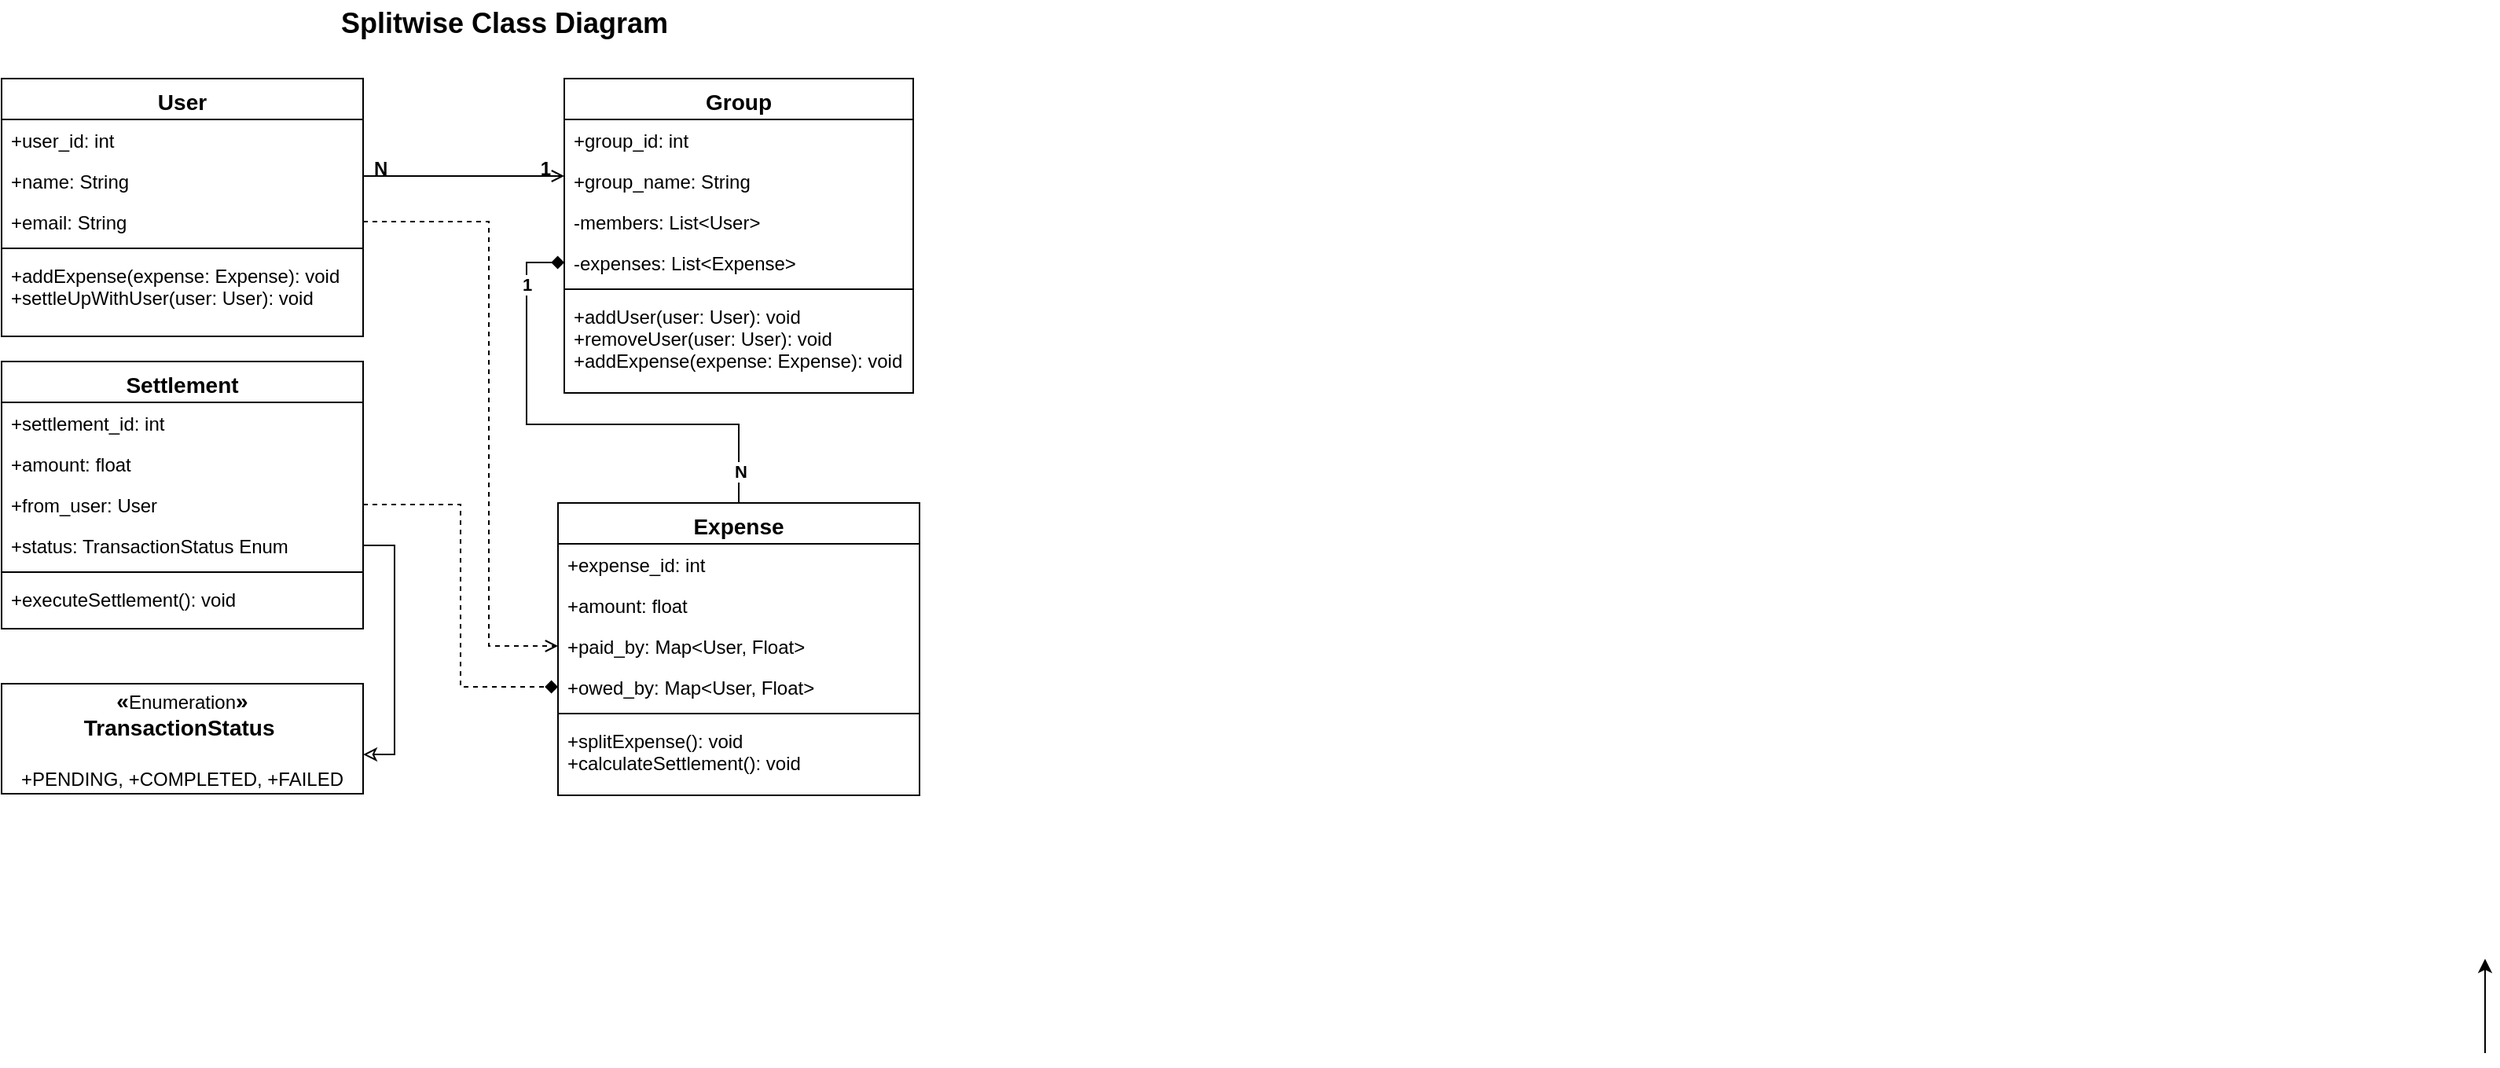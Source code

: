 <mxfile version="24.7.7">
  <diagram id="C5RBs43oDa-KdzZeNtuy" name="Page-1">
    <mxGraphModel dx="1032" dy="589" grid="1" gridSize="10" guides="1" tooltips="1" connect="1" arrows="1" fold="1" page="1" pageScale="1" pageWidth="827" pageHeight="1169" math="0" shadow="0">
      <root>
        <mxCell id="WIyWlLk6GJQsqaUBKTNV-0" />
        <mxCell id="WIyWlLk6GJQsqaUBKTNV-1" parent="WIyWlLk6GJQsqaUBKTNV-0" />
        <mxCell id="zkfFHV4jXpPFQw0GAbJ--0" value="User" style="swimlane;fontStyle=1;align=center;verticalAlign=top;childLayout=stackLayout;horizontal=1;startSize=26;horizontalStack=0;resizeParent=1;resizeLast=0;collapsible=1;marginBottom=0;rounded=0;shadow=0;strokeWidth=1;fontSize=14;" parent="WIyWlLk6GJQsqaUBKTNV-1" vertex="1">
          <mxGeometry x="150" y="90" width="230" height="164" as="geometry">
            <mxRectangle x="230" y="140" width="160" height="26" as="alternateBounds" />
          </mxGeometry>
        </mxCell>
        <mxCell id="zkfFHV4jXpPFQw0GAbJ--1" value="+user_id: int" style="text;align=left;verticalAlign=top;spacingLeft=4;spacingRight=4;overflow=hidden;rotatable=0;points=[[0,0.5],[1,0.5]];portConstraint=eastwest;" parent="zkfFHV4jXpPFQw0GAbJ--0" vertex="1">
          <mxGeometry y="26" width="230" height="26" as="geometry" />
        </mxCell>
        <mxCell id="zkfFHV4jXpPFQw0GAbJ--2" value="+name: String" style="text;align=left;verticalAlign=top;spacingLeft=4;spacingRight=4;overflow=hidden;rotatable=0;points=[[0,0.5],[1,0.5]];portConstraint=eastwest;rounded=0;shadow=0;html=0;" parent="zkfFHV4jXpPFQw0GAbJ--0" vertex="1">
          <mxGeometry y="52" width="230" height="26" as="geometry" />
        </mxCell>
        <mxCell id="zkfFHV4jXpPFQw0GAbJ--3" value="+email: String" style="text;align=left;verticalAlign=top;spacingLeft=4;spacingRight=4;overflow=hidden;rotatable=0;points=[[0,0.5],[1,0.5]];portConstraint=eastwest;rounded=0;shadow=0;html=0;" parent="zkfFHV4jXpPFQw0GAbJ--0" vertex="1">
          <mxGeometry y="78" width="230" height="26" as="geometry" />
        </mxCell>
        <mxCell id="zkfFHV4jXpPFQw0GAbJ--4" value="" style="line;html=1;strokeWidth=1;align=left;verticalAlign=middle;spacingTop=-1;spacingLeft=3;spacingRight=3;rotatable=0;labelPosition=right;points=[];portConstraint=eastwest;" parent="zkfFHV4jXpPFQw0GAbJ--0" vertex="1">
          <mxGeometry y="104" width="230" height="8" as="geometry" />
        </mxCell>
        <mxCell id="4QxfLaaTbrpDECnel7mo-0" value="+addExpense(expense: Expense): void&#xa;+settleUpWithUser(user: User): void&#xa;" style="text;align=left;verticalAlign=top;spacingLeft=4;spacingRight=4;overflow=hidden;rotatable=0;points=[[0,0.5],[1,0.5]];portConstraint=eastwest;rounded=0;shadow=0;html=0;" parent="zkfFHV4jXpPFQw0GAbJ--0" vertex="1">
          <mxGeometry y="112" width="230" height="48" as="geometry" />
        </mxCell>
        <mxCell id="zkfFHV4jXpPFQw0GAbJ--17" value="Group" style="swimlane;fontStyle=1;align=center;verticalAlign=top;childLayout=stackLayout;horizontal=1;startSize=26;horizontalStack=0;resizeParent=1;resizeLast=0;collapsible=1;marginBottom=0;rounded=0;shadow=0;strokeWidth=1;fontSize=14;" parent="WIyWlLk6GJQsqaUBKTNV-1" vertex="1">
          <mxGeometry x="508" y="90" width="222" height="200" as="geometry">
            <mxRectangle x="550" y="140" width="160" height="26" as="alternateBounds" />
          </mxGeometry>
        </mxCell>
        <mxCell id="zkfFHV4jXpPFQw0GAbJ--18" value="+group_id: int" style="text;align=left;verticalAlign=top;spacingLeft=4;spacingRight=4;overflow=hidden;rotatable=0;points=[[0,0.5],[1,0.5]];portConstraint=eastwest;" parent="zkfFHV4jXpPFQw0GAbJ--17" vertex="1">
          <mxGeometry y="26" width="222" height="26" as="geometry" />
        </mxCell>
        <mxCell id="zkfFHV4jXpPFQw0GAbJ--19" value="+group_name: String" style="text;align=left;verticalAlign=top;spacingLeft=4;spacingRight=4;overflow=hidden;rotatable=0;points=[[0,0.5],[1,0.5]];portConstraint=eastwest;rounded=0;shadow=0;html=0;" parent="zkfFHV4jXpPFQw0GAbJ--17" vertex="1">
          <mxGeometry y="52" width="222" height="26" as="geometry" />
        </mxCell>
        <mxCell id="zkfFHV4jXpPFQw0GAbJ--20" value="-members: List&lt;User&gt;" style="text;align=left;verticalAlign=top;spacingLeft=4;spacingRight=4;overflow=hidden;rotatable=0;points=[[0,0.5],[1,0.5]];portConstraint=eastwest;rounded=0;shadow=0;html=0;" parent="zkfFHV4jXpPFQw0GAbJ--17" vertex="1">
          <mxGeometry y="78" width="222" height="26" as="geometry" />
        </mxCell>
        <mxCell id="zkfFHV4jXpPFQw0GAbJ--21" value="-expenses: List&lt;Expense&gt;" style="text;align=left;verticalAlign=top;spacingLeft=4;spacingRight=4;overflow=hidden;rotatable=0;points=[[0,0.5],[1,0.5]];portConstraint=eastwest;rounded=0;shadow=0;html=0;" parent="zkfFHV4jXpPFQw0GAbJ--17" vertex="1">
          <mxGeometry y="104" width="222" height="26" as="geometry" />
        </mxCell>
        <mxCell id="zkfFHV4jXpPFQw0GAbJ--23" value="" style="line;html=1;strokeWidth=1;align=left;verticalAlign=middle;spacingTop=-1;spacingLeft=3;spacingRight=3;rotatable=0;labelPosition=right;points=[];portConstraint=eastwest;" parent="zkfFHV4jXpPFQw0GAbJ--17" vertex="1">
          <mxGeometry y="130" width="222" height="8" as="geometry" />
        </mxCell>
        <mxCell id="zkfFHV4jXpPFQw0GAbJ--24" value="+addUser(user: User): void&#xa;+removeUser(user: User): void&#xa;+addExpense(expense: Expense): void&#xa;" style="text;align=left;verticalAlign=top;spacingLeft=4;spacingRight=4;overflow=hidden;rotatable=0;points=[[0,0.5],[1,0.5]];portConstraint=eastwest;" parent="zkfFHV4jXpPFQw0GAbJ--17" vertex="1">
          <mxGeometry y="138" width="222" height="62" as="geometry" />
        </mxCell>
        <mxCell id="zkfFHV4jXpPFQw0GAbJ--26" value="" style="endArrow=open;shadow=0;strokeWidth=1;rounded=0;curved=0;endFill=1;edgeStyle=elbowEdgeStyle;elbow=vertical;" parent="WIyWlLk6GJQsqaUBKTNV-1" edge="1">
          <mxGeometry x="0.5" y="41" relative="1" as="geometry">
            <mxPoint x="380" y="152" as="sourcePoint" />
            <mxPoint x="508" y="152" as="targetPoint" />
            <mxPoint x="-40" y="32" as="offset" />
          </mxGeometry>
        </mxCell>
        <mxCell id="zkfFHV4jXpPFQw0GAbJ--27" value="N" style="resizable=0;align=left;verticalAlign=bottom;labelBackgroundColor=none;fontSize=12;fontStyle=1" parent="zkfFHV4jXpPFQw0GAbJ--26" connectable="0" vertex="1">
          <mxGeometry x="-1" relative="1" as="geometry">
            <mxPoint x="5" y="4" as="offset" />
          </mxGeometry>
        </mxCell>
        <mxCell id="zkfFHV4jXpPFQw0GAbJ--28" value="1" style="resizable=0;align=right;verticalAlign=bottom;labelBackgroundColor=none;fontSize=12;fontStyle=1" parent="zkfFHV4jXpPFQw0GAbJ--26" connectable="0" vertex="1">
          <mxGeometry x="1" relative="1" as="geometry">
            <mxPoint x="-7" y="4" as="offset" />
          </mxGeometry>
        </mxCell>
        <mxCell id="QZ6H60kgv1B2hZU6P9Q9-3" style="edgeStyle=orthogonalEdgeStyle;rounded=0;orthogonalLoop=1;jettySize=auto;html=1;" edge="1" parent="WIyWlLk6GJQsqaUBKTNV-1">
          <mxGeometry relative="1" as="geometry">
            <mxPoint x="1730" y="650" as="targetPoint" />
            <mxPoint x="1730" y="710" as="sourcePoint" />
          </mxGeometry>
        </mxCell>
        <mxCell id="4QxfLaaTbrpDECnel7mo-1" value="Expense" style="swimlane;fontStyle=1;align=center;verticalAlign=top;childLayout=stackLayout;horizontal=1;startSize=26;horizontalStack=0;resizeParent=1;resizeLast=0;collapsible=1;marginBottom=0;rounded=0;shadow=0;strokeWidth=1;fontSize=14;" parent="WIyWlLk6GJQsqaUBKTNV-1" vertex="1">
          <mxGeometry x="504" y="360" width="230" height="186" as="geometry">
            <mxRectangle x="230" y="140" width="160" height="26" as="alternateBounds" />
          </mxGeometry>
        </mxCell>
        <mxCell id="4QxfLaaTbrpDECnel7mo-2" value="+expense_id: int" style="text;align=left;verticalAlign=top;spacingLeft=4;spacingRight=4;overflow=hidden;rotatable=0;points=[[0,0.5],[1,0.5]];portConstraint=eastwest;" parent="4QxfLaaTbrpDECnel7mo-1" vertex="1">
          <mxGeometry y="26" width="230" height="26" as="geometry" />
        </mxCell>
        <mxCell id="4QxfLaaTbrpDECnel7mo-3" value="+amount: float" style="text;align=left;verticalAlign=top;spacingLeft=4;spacingRight=4;overflow=hidden;rotatable=0;points=[[0,0.5],[1,0.5]];portConstraint=eastwest;rounded=0;shadow=0;html=0;" parent="4QxfLaaTbrpDECnel7mo-1" vertex="1">
          <mxGeometry y="52" width="230" height="26" as="geometry" />
        </mxCell>
        <mxCell id="4QxfLaaTbrpDECnel7mo-4" value="+paid_by: Map&lt;User, Float&gt;" style="text;align=left;verticalAlign=top;spacingLeft=4;spacingRight=4;overflow=hidden;rotatable=0;points=[[0,0.5],[1,0.5]];portConstraint=eastwest;rounded=0;shadow=0;html=0;" parent="4QxfLaaTbrpDECnel7mo-1" vertex="1">
          <mxGeometry y="78" width="230" height="26" as="geometry" />
        </mxCell>
        <mxCell id="4QxfLaaTbrpDECnel7mo-7" value="+owed_by: Map&lt;User, Float&gt;" style="text;align=left;verticalAlign=top;spacingLeft=4;spacingRight=4;overflow=hidden;rotatable=0;points=[[0,0.5],[1,0.5]];portConstraint=eastwest;rounded=0;shadow=0;html=0;" parent="4QxfLaaTbrpDECnel7mo-1" vertex="1">
          <mxGeometry y="104" width="230" height="26" as="geometry" />
        </mxCell>
        <mxCell id="4QxfLaaTbrpDECnel7mo-5" value="" style="line;html=1;strokeWidth=1;align=left;verticalAlign=middle;spacingTop=-1;spacingLeft=3;spacingRight=3;rotatable=0;labelPosition=right;points=[];portConstraint=eastwest;" parent="4QxfLaaTbrpDECnel7mo-1" vertex="1">
          <mxGeometry y="130" width="230" height="8" as="geometry" />
        </mxCell>
        <mxCell id="4QxfLaaTbrpDECnel7mo-6" value="+splitExpense(): void&#xa;+calculateSettlement(): void&#xa;" style="text;align=left;verticalAlign=top;spacingLeft=4;spacingRight=4;overflow=hidden;rotatable=0;points=[[0,0.5],[1,0.5]];portConstraint=eastwest;rounded=0;shadow=0;html=0;" parent="4QxfLaaTbrpDECnel7mo-1" vertex="1">
          <mxGeometry y="138" width="230" height="48" as="geometry" />
        </mxCell>
        <mxCell id="4QxfLaaTbrpDECnel7mo-8" value="Settlement" style="swimlane;fontStyle=1;align=center;verticalAlign=top;childLayout=stackLayout;horizontal=1;startSize=26;horizontalStack=0;resizeParent=1;resizeLast=0;collapsible=1;marginBottom=0;rounded=0;shadow=0;strokeWidth=1;fontSize=14;" parent="WIyWlLk6GJQsqaUBKTNV-1" vertex="1">
          <mxGeometry x="150" y="270" width="230" height="170" as="geometry">
            <mxRectangle x="230" y="140" width="160" height="26" as="alternateBounds" />
          </mxGeometry>
        </mxCell>
        <mxCell id="4QxfLaaTbrpDECnel7mo-9" value="+settlement_id: int" style="text;align=left;verticalAlign=top;spacingLeft=4;spacingRight=4;overflow=hidden;rotatable=0;points=[[0,0.5],[1,0.5]];portConstraint=eastwest;" parent="4QxfLaaTbrpDECnel7mo-8" vertex="1">
          <mxGeometry y="26" width="230" height="26" as="geometry" />
        </mxCell>
        <mxCell id="4QxfLaaTbrpDECnel7mo-10" value="+amount: float" style="text;align=left;verticalAlign=top;spacingLeft=4;spacingRight=4;overflow=hidden;rotatable=0;points=[[0,0.5],[1,0.5]];portConstraint=eastwest;rounded=0;shadow=0;html=0;" parent="4QxfLaaTbrpDECnel7mo-8" vertex="1">
          <mxGeometry y="52" width="230" height="26" as="geometry" />
        </mxCell>
        <mxCell id="4QxfLaaTbrpDECnel7mo-11" value="+from_user: User" style="text;align=left;verticalAlign=top;spacingLeft=4;spacingRight=4;overflow=hidden;rotatable=0;points=[[0,0.5],[1,0.5]];portConstraint=eastwest;rounded=0;shadow=0;html=0;" parent="4QxfLaaTbrpDECnel7mo-8" vertex="1">
          <mxGeometry y="78" width="230" height="26" as="geometry" />
        </mxCell>
        <mxCell id="4QxfLaaTbrpDECnel7mo-12" value="+status: TransactionStatus Enum" style="text;align=left;verticalAlign=top;spacingLeft=4;spacingRight=4;overflow=hidden;rotatable=0;points=[[0,0.5],[1,0.5]];portConstraint=eastwest;rounded=0;shadow=0;html=0;" parent="4QxfLaaTbrpDECnel7mo-8" vertex="1">
          <mxGeometry y="104" width="230" height="26" as="geometry" />
        </mxCell>
        <mxCell id="4QxfLaaTbrpDECnel7mo-13" value="" style="line;html=1;strokeWidth=1;align=left;verticalAlign=middle;spacingTop=-1;spacingLeft=3;spacingRight=3;rotatable=0;labelPosition=right;points=[];portConstraint=eastwest;" parent="4QxfLaaTbrpDECnel7mo-8" vertex="1">
          <mxGeometry y="130" width="230" height="8" as="geometry" />
        </mxCell>
        <mxCell id="4QxfLaaTbrpDECnel7mo-14" value="+executeSettlement(): void&#xa;" style="text;align=left;verticalAlign=top;spacingLeft=4;spacingRight=4;overflow=hidden;rotatable=0;points=[[0,0.5],[1,0.5]];portConstraint=eastwest;rounded=0;shadow=0;html=0;" parent="4QxfLaaTbrpDECnel7mo-8" vertex="1">
          <mxGeometry y="138" width="230" height="32" as="geometry" />
        </mxCell>
        <mxCell id="4QxfLaaTbrpDECnel7mo-15" value="&lt;font style=&quot;&quot;&gt;&lt;b style=&quot;font-size: 14px;&quot;&gt;«&lt;/b&gt;&lt;font style=&quot;font-size: 12px;&quot;&gt;Enumeration&lt;/font&gt;&lt;b style=&quot;font-size: 14px;&quot;&gt;»&lt;br&gt;&lt;/b&gt;&lt;span style=&quot;text-align: left; text-wrap: nowrap;&quot;&gt;&lt;font style=&quot;font-size: 14px;&quot;&gt;&lt;b&gt;TransactionStatus&amp;nbsp;&lt;/b&gt;&lt;/font&gt;&lt;/span&gt;&lt;b style=&quot;font-size: 14px;&quot;&gt;&lt;br&gt;&lt;br&gt;&lt;/b&gt;&lt;/font&gt;+PENDING,&amp;nbsp;+COMPLETED,&amp;nbsp;+FAILED" style="html=1;whiteSpace=wrap;" parent="WIyWlLk6GJQsqaUBKTNV-1" vertex="1">
          <mxGeometry x="150" y="475" width="230" height="70" as="geometry" />
        </mxCell>
        <mxCell id="QZ6H60kgv1B2hZU6P9Q9-4" style="edgeStyle=orthogonalEdgeStyle;rounded=0;orthogonalLoop=1;jettySize=auto;html=1;exitX=0.5;exitY=0;exitDx=0;exitDy=0;entryX=0;entryY=0.5;entryDx=0;entryDy=0;endArrow=diamond;endFill=1;" edge="1" parent="WIyWlLk6GJQsqaUBKTNV-1" source="4QxfLaaTbrpDECnel7mo-1" target="zkfFHV4jXpPFQw0GAbJ--21">
          <mxGeometry relative="1" as="geometry">
            <Array as="points">
              <mxPoint x="619" y="310" />
              <mxPoint x="484" y="310" />
              <mxPoint x="484" y="207" />
            </Array>
          </mxGeometry>
        </mxCell>
        <mxCell id="QZ6H60kgv1B2hZU6P9Q9-5" value="&lt;b&gt;N&lt;/b&gt;" style="edgeLabel;html=1;align=center;verticalAlign=middle;resizable=0;points=[];" vertex="1" connectable="0" parent="QZ6H60kgv1B2hZU6P9Q9-4">
          <mxGeometry x="-0.523" y="-1" relative="1" as="geometry">
            <mxPoint x="25" y="31" as="offset" />
          </mxGeometry>
        </mxCell>
        <mxCell id="QZ6H60kgv1B2hZU6P9Q9-6" value="&lt;b&gt;1&lt;/b&gt;" style="edgeLabel;html=1;align=center;verticalAlign=middle;resizable=0;points=[];" vertex="1" connectable="0" parent="QZ6H60kgv1B2hZU6P9Q9-4">
          <mxGeometry x="0.516" relative="1" as="geometry">
            <mxPoint y="-38" as="offset" />
          </mxGeometry>
        </mxCell>
        <mxCell id="QZ6H60kgv1B2hZU6P9Q9-8" style="edgeStyle=orthogonalEdgeStyle;rounded=0;orthogonalLoop=1;jettySize=auto;html=1;exitX=1;exitY=0.5;exitDx=0;exitDy=0;entryX=0;entryY=0.5;entryDx=0;entryDy=0;endArrow=diamond;endFill=1;dashed=1;" edge="1" parent="WIyWlLk6GJQsqaUBKTNV-1" source="4QxfLaaTbrpDECnel7mo-11" target="4QxfLaaTbrpDECnel7mo-7">
          <mxGeometry relative="1" as="geometry" />
        </mxCell>
        <mxCell id="QZ6H60kgv1B2hZU6P9Q9-9" style="edgeStyle=orthogonalEdgeStyle;rounded=0;orthogonalLoop=1;jettySize=auto;html=1;exitX=1;exitY=0.5;exitDx=0;exitDy=0;entryX=0;entryY=0.5;entryDx=0;entryDy=0;endArrow=open;endFill=0;dashed=1;" edge="1" parent="WIyWlLk6GJQsqaUBKTNV-1" source="zkfFHV4jXpPFQw0GAbJ--3" target="4QxfLaaTbrpDECnel7mo-4">
          <mxGeometry relative="1" as="geometry">
            <Array as="points">
              <mxPoint x="460" y="181" />
              <mxPoint x="460" y="451" />
            </Array>
          </mxGeometry>
        </mxCell>
        <mxCell id="QZ6H60kgv1B2hZU6P9Q9-11" style="edgeStyle=orthogonalEdgeStyle;rounded=0;orthogonalLoop=1;jettySize=auto;html=1;exitX=1;exitY=0.5;exitDx=0;exitDy=0;entryX=1;entryY=0.643;entryDx=0;entryDy=0;entryPerimeter=0;endArrow=classic;endFill=0;" edge="1" parent="WIyWlLk6GJQsqaUBKTNV-1" source="4QxfLaaTbrpDECnel7mo-12" target="4QxfLaaTbrpDECnel7mo-15">
          <mxGeometry relative="1" as="geometry" />
        </mxCell>
        <mxCell id="QZ6H60kgv1B2hZU6P9Q9-12" value="Splitwise Class Diagram" style="text;html=1;align=center;verticalAlign=middle;whiteSpace=wrap;rounded=0;fontStyle=1;fontSize=18;" vertex="1" parent="WIyWlLk6GJQsqaUBKTNV-1">
          <mxGeometry x="360" y="40" width="220" height="30" as="geometry" />
        </mxCell>
      </root>
    </mxGraphModel>
  </diagram>
</mxfile>
